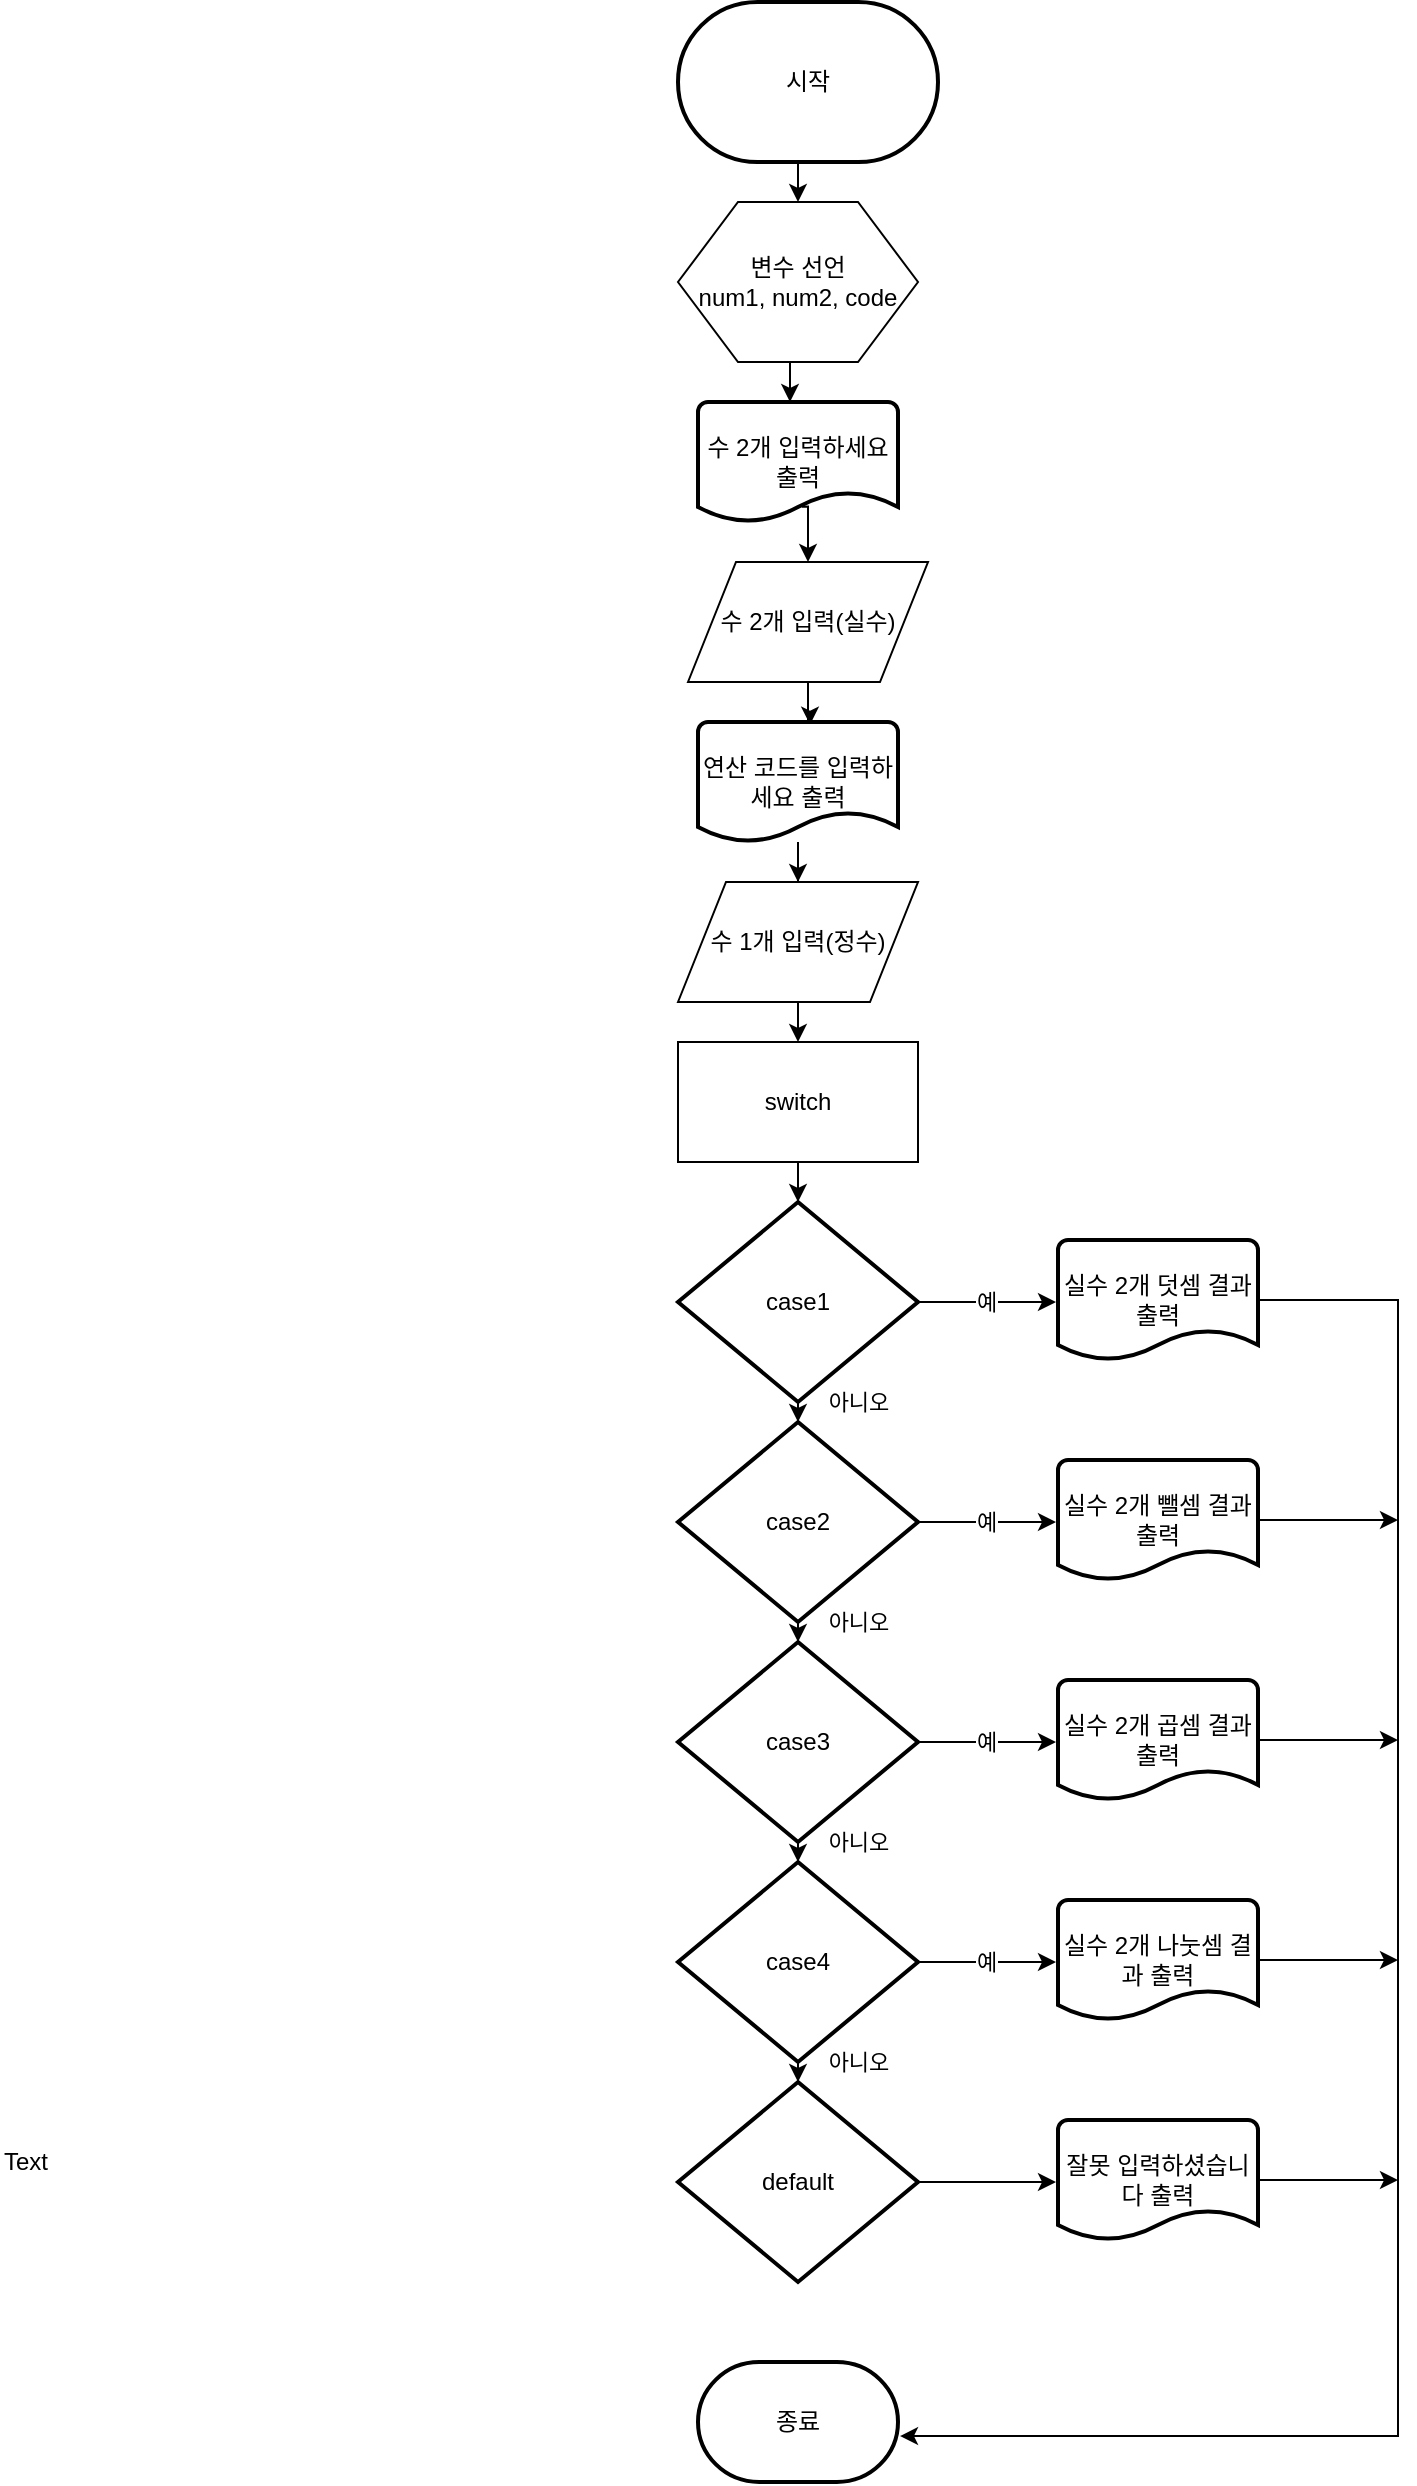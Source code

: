 <mxfile version="10.6.8" type="device"><diagram id="ytIEHjIebD9IUIms-JhI" name="Page-1"><mxGraphModel dx="2818" dy="1067" grid="1" gridSize="10" guides="1" tooltips="1" connect="1" arrows="1" fold="1" page="1" pageScale="1" pageWidth="827" pageHeight="1169" math="0" shadow="0"><root><mxCell id="0"/><mxCell id="1" parent="0"/><mxCell id="JWX5kqG-cDLPrWx7jVWd-4" style="edgeStyle=orthogonalEdgeStyle;rounded=0;orthogonalLoop=1;jettySize=auto;html=1;exitX=0.5;exitY=1;exitDx=0;exitDy=0;exitPerimeter=0;entryX=0.5;entryY=0;entryDx=0;entryDy=0;" edge="1" parent="1" source="JWX5kqG-cDLPrWx7jVWd-1" target="JWX5kqG-cDLPrWx7jVWd-3"><mxGeometry relative="1" as="geometry"/></mxCell><mxCell id="JWX5kqG-cDLPrWx7jVWd-1" value="시작" style="strokeWidth=2;html=1;shape=mxgraph.flowchart.terminator;whiteSpace=wrap;" vertex="1" parent="1"><mxGeometry x="20" y="20" width="130" height="80" as="geometry"/></mxCell><mxCell id="JWX5kqG-cDLPrWx7jVWd-16" style="edgeStyle=orthogonalEdgeStyle;rounded=0;orthogonalLoop=1;jettySize=auto;html=1;exitX=0.5;exitY=1;exitDx=0;exitDy=0;entryX=0.46;entryY=0;entryDx=0;entryDy=0;entryPerimeter=0;" edge="1" parent="1" source="JWX5kqG-cDLPrWx7jVWd-3" target="JWX5kqG-cDLPrWx7jVWd-5"><mxGeometry relative="1" as="geometry"/></mxCell><mxCell id="JWX5kqG-cDLPrWx7jVWd-3" value="변수 선언&lt;br&gt;num1, num2, code&lt;br&gt;" style="shape=hexagon;perimeter=hexagonPerimeter2;whiteSpace=wrap;html=1;" vertex="1" parent="1"><mxGeometry x="20" y="120" width="120" height="80" as="geometry"/></mxCell><mxCell id="JWX5kqG-cDLPrWx7jVWd-5" value="수 2개 입력하세요 출력" style="strokeWidth=2;html=1;shape=mxgraph.flowchart.document2;whiteSpace=wrap;size=0.25;" vertex="1" parent="1"><mxGeometry x="30" y="220" width="100" height="60" as="geometry"/></mxCell><mxCell id="JWX5kqG-cDLPrWx7jVWd-19" style="edgeStyle=orthogonalEdgeStyle;rounded=0;orthogonalLoop=1;jettySize=auto;html=1;exitX=0.52;exitY=0.872;exitDx=0;exitDy=0;entryX=0.5;entryY=0;entryDx=0;entryDy=0;exitPerimeter=0;" edge="1" parent="1" source="JWX5kqG-cDLPrWx7jVWd-5" target="JWX5kqG-cDLPrWx7jVWd-7"><mxGeometry relative="1" as="geometry"/></mxCell><mxCell id="JWX5kqG-cDLPrWx7jVWd-20" style="edgeStyle=orthogonalEdgeStyle;rounded=0;orthogonalLoop=1;jettySize=auto;html=1;entryX=0.56;entryY=0.022;entryDx=0;entryDy=0;entryPerimeter=0;" edge="1" parent="1" source="JWX5kqG-cDLPrWx7jVWd-7" target="JWX5kqG-cDLPrWx7jVWd-9"><mxGeometry relative="1" as="geometry"/></mxCell><mxCell id="JWX5kqG-cDLPrWx7jVWd-7" value="수 2개 입력(실수)" style="shape=parallelogram;perimeter=parallelogramPerimeter;whiteSpace=wrap;html=1;" vertex="1" parent="1"><mxGeometry x="25" y="300" width="120" height="60" as="geometry"/></mxCell><mxCell id="JWX5kqG-cDLPrWx7jVWd-21" style="edgeStyle=orthogonalEdgeStyle;rounded=0;orthogonalLoop=1;jettySize=auto;html=1;entryX=0.5;entryY=0;entryDx=0;entryDy=0;" edge="1" parent="1" source="JWX5kqG-cDLPrWx7jVWd-9" target="JWX5kqG-cDLPrWx7jVWd-10"><mxGeometry relative="1" as="geometry"/></mxCell><mxCell id="JWX5kqG-cDLPrWx7jVWd-9" value="연산 코드를 입력하세요 출력" style="strokeWidth=2;html=1;shape=mxgraph.flowchart.document2;whiteSpace=wrap;size=0.25;" vertex="1" parent="1"><mxGeometry x="30" y="380" width="100" height="60" as="geometry"/></mxCell><mxCell id="JWX5kqG-cDLPrWx7jVWd-22" style="edgeStyle=orthogonalEdgeStyle;rounded=0;orthogonalLoop=1;jettySize=auto;html=1;exitX=0.5;exitY=1;exitDx=0;exitDy=0;entryX=0.5;entryY=0;entryDx=0;entryDy=0;" edge="1" parent="1" source="JWX5kqG-cDLPrWx7jVWd-10" target="JWX5kqG-cDLPrWx7jVWd-12"><mxGeometry relative="1" as="geometry"/></mxCell><mxCell id="JWX5kqG-cDLPrWx7jVWd-10" value="수 1개 입력(정수)" style="shape=parallelogram;perimeter=parallelogramPerimeter;whiteSpace=wrap;html=1;" vertex="1" parent="1"><mxGeometry x="20" y="460" width="120" height="60" as="geometry"/></mxCell><mxCell id="JWX5kqG-cDLPrWx7jVWd-23" style="edgeStyle=orthogonalEdgeStyle;rounded=0;orthogonalLoop=1;jettySize=auto;html=1;exitX=0.5;exitY=1;exitDx=0;exitDy=0;entryX=0.5;entryY=0;entryDx=0;entryDy=0;entryPerimeter=0;" edge="1" parent="1" source="JWX5kqG-cDLPrWx7jVWd-12" target="JWX5kqG-cDLPrWx7jVWd-13"><mxGeometry relative="1" as="geometry"/></mxCell><mxCell id="JWX5kqG-cDLPrWx7jVWd-12" value="switch" style="rounded=0;whiteSpace=wrap;html=1;" vertex="1" parent="1"><mxGeometry x="20" y="540" width="120" height="60" as="geometry"/></mxCell><mxCell id="JWX5kqG-cDLPrWx7jVWd-15" value="예" style="edgeStyle=orthogonalEdgeStyle;rounded=0;orthogonalLoop=1;jettySize=auto;html=1;exitX=1;exitY=0.5;exitDx=0;exitDy=0;exitPerimeter=0;entryX=-0.01;entryY=0.517;entryDx=0;entryDy=0;entryPerimeter=0;" edge="1" parent="1" source="JWX5kqG-cDLPrWx7jVWd-13" target="JWX5kqG-cDLPrWx7jVWd-14"><mxGeometry relative="1" as="geometry"/></mxCell><mxCell id="JWX5kqG-cDLPrWx7jVWd-47" value="아니오" style="edgeStyle=orthogonalEdgeStyle;rounded=0;orthogonalLoop=1;jettySize=auto;html=1;exitX=0.5;exitY=1;exitDx=0;exitDy=0;exitPerimeter=0;entryX=0.5;entryY=0;entryDx=0;entryDy=0;entryPerimeter=0;" edge="1" parent="1" source="JWX5kqG-cDLPrWx7jVWd-13" target="JWX5kqG-cDLPrWx7jVWd-25"><mxGeometry x="-1" y="30" relative="1" as="geometry"><mxPoint as="offset"/></mxGeometry></mxCell><mxCell id="JWX5kqG-cDLPrWx7jVWd-13" value="case1" style="strokeWidth=2;html=1;shape=mxgraph.flowchart.decision;whiteSpace=wrap;" vertex="1" parent="1"><mxGeometry x="20" y="620" width="120" height="100" as="geometry"/></mxCell><mxCell id="JWX5kqG-cDLPrWx7jVWd-37" style="edgeStyle=orthogonalEdgeStyle;rounded=0;orthogonalLoop=1;jettySize=auto;html=1;entryX=1.01;entryY=0.617;entryDx=0;entryDy=0;entryPerimeter=0;" edge="1" parent="1" source="JWX5kqG-cDLPrWx7jVWd-14" target="JWX5kqG-cDLPrWx7jVWd-36"><mxGeometry relative="1" as="geometry"><Array as="points"><mxPoint x="380" y="669"/><mxPoint x="380" y="1237"/></Array></mxGeometry></mxCell><mxCell id="JWX5kqG-cDLPrWx7jVWd-14" value="실수 2개 덧셈 결과 출력" style="strokeWidth=2;html=1;shape=mxgraph.flowchart.document2;whiteSpace=wrap;size=0.25;" vertex="1" parent="1"><mxGeometry x="210" y="639" width="100" height="60" as="geometry"/></mxCell><mxCell id="JWX5kqG-cDLPrWx7jVWd-24" value="예" style="edgeStyle=orthogonalEdgeStyle;rounded=0;orthogonalLoop=1;jettySize=auto;html=1;exitX=1;exitY=0.5;exitDx=0;exitDy=0;exitPerimeter=0;entryX=-0.01;entryY=0.517;entryDx=0;entryDy=0;entryPerimeter=0;" edge="1" source="JWX5kqG-cDLPrWx7jVWd-25" target="JWX5kqG-cDLPrWx7jVWd-26" parent="1"><mxGeometry relative="1" as="geometry"/></mxCell><mxCell id="JWX5kqG-cDLPrWx7jVWd-48" value="아니오" style="edgeStyle=orthogonalEdgeStyle;rounded=0;orthogonalLoop=1;jettySize=auto;html=1;exitX=0.5;exitY=1;exitDx=0;exitDy=0;exitPerimeter=0;entryX=0.5;entryY=0;entryDx=0;entryDy=0;entryPerimeter=0;" edge="1" parent="1" source="JWX5kqG-cDLPrWx7jVWd-25" target="JWX5kqG-cDLPrWx7jVWd-28"><mxGeometry x="-1" y="30" relative="1" as="geometry"><mxPoint as="offset"/></mxGeometry></mxCell><mxCell id="JWX5kqG-cDLPrWx7jVWd-25" value="case2" style="strokeWidth=2;html=1;shape=mxgraph.flowchart.decision;whiteSpace=wrap;" vertex="1" parent="1"><mxGeometry x="20" y="730" width="120" height="100" as="geometry"/></mxCell><mxCell id="JWX5kqG-cDLPrWx7jVWd-38" style="edgeStyle=orthogonalEdgeStyle;rounded=0;orthogonalLoop=1;jettySize=auto;html=1;" edge="1" parent="1" source="JWX5kqG-cDLPrWx7jVWd-26"><mxGeometry relative="1" as="geometry"><mxPoint x="380" y="779" as="targetPoint"/></mxGeometry></mxCell><mxCell id="JWX5kqG-cDLPrWx7jVWd-26" value="실수 2개 뺄셈 결과 출력" style="strokeWidth=2;html=1;shape=mxgraph.flowchart.document2;whiteSpace=wrap;size=0.25;" vertex="1" parent="1"><mxGeometry x="210" y="749" width="100" height="60" as="geometry"/></mxCell><mxCell id="JWX5kqG-cDLPrWx7jVWd-27" value="예" style="edgeStyle=orthogonalEdgeStyle;rounded=0;orthogonalLoop=1;jettySize=auto;html=1;exitX=1;exitY=0.5;exitDx=0;exitDy=0;exitPerimeter=0;entryX=-0.01;entryY=0.517;entryDx=0;entryDy=0;entryPerimeter=0;" edge="1" source="JWX5kqG-cDLPrWx7jVWd-28" target="JWX5kqG-cDLPrWx7jVWd-29" parent="1"><mxGeometry relative="1" as="geometry"/></mxCell><mxCell id="JWX5kqG-cDLPrWx7jVWd-45" value="아니오" style="edgeStyle=orthogonalEdgeStyle;rounded=0;orthogonalLoop=1;jettySize=auto;html=1;exitX=0.5;exitY=1;exitDx=0;exitDy=0;exitPerimeter=0;entryX=0.5;entryY=0;entryDx=0;entryDy=0;entryPerimeter=0;" edge="1" parent="1" source="JWX5kqG-cDLPrWx7jVWd-28" target="JWX5kqG-cDLPrWx7jVWd-31"><mxGeometry x="-1" y="30" relative="1" as="geometry"><mxPoint as="offset"/></mxGeometry></mxCell><mxCell id="JWX5kqG-cDLPrWx7jVWd-28" value="case3" style="strokeWidth=2;html=1;shape=mxgraph.flowchart.decision;whiteSpace=wrap;" vertex="1" parent="1"><mxGeometry x="20" y="840" width="120" height="100" as="geometry"/></mxCell><mxCell id="JWX5kqG-cDLPrWx7jVWd-39" style="edgeStyle=orthogonalEdgeStyle;rounded=0;orthogonalLoop=1;jettySize=auto;html=1;" edge="1" parent="1" source="JWX5kqG-cDLPrWx7jVWd-29"><mxGeometry relative="1" as="geometry"><mxPoint x="380" y="889" as="targetPoint"/></mxGeometry></mxCell><mxCell id="JWX5kqG-cDLPrWx7jVWd-29" value="실수 2개 곱셈 결과 출력" style="strokeWidth=2;html=1;shape=mxgraph.flowchart.document2;whiteSpace=wrap;size=0.25;" vertex="1" parent="1"><mxGeometry x="210" y="859" width="100" height="60" as="geometry"/></mxCell><mxCell id="JWX5kqG-cDLPrWx7jVWd-30" value="예" style="edgeStyle=orthogonalEdgeStyle;rounded=0;orthogonalLoop=1;jettySize=auto;html=1;exitX=1;exitY=0.5;exitDx=0;exitDy=0;exitPerimeter=0;entryX=-0.01;entryY=0.517;entryDx=0;entryDy=0;entryPerimeter=0;" edge="1" source="JWX5kqG-cDLPrWx7jVWd-31" target="JWX5kqG-cDLPrWx7jVWd-32" parent="1"><mxGeometry relative="1" as="geometry"/></mxCell><mxCell id="JWX5kqG-cDLPrWx7jVWd-46" value="아니오" style="edgeStyle=orthogonalEdgeStyle;rounded=0;orthogonalLoop=1;jettySize=auto;html=1;exitX=0.5;exitY=1;exitDx=0;exitDy=0;exitPerimeter=0;entryX=0.5;entryY=0;entryDx=0;entryDy=0;entryPerimeter=0;" edge="1" parent="1" source="JWX5kqG-cDLPrWx7jVWd-31" target="JWX5kqG-cDLPrWx7jVWd-34"><mxGeometry x="-1" y="30" relative="1" as="geometry"><mxPoint as="offset"/></mxGeometry></mxCell><mxCell id="JWX5kqG-cDLPrWx7jVWd-31" value="case4" style="strokeWidth=2;html=1;shape=mxgraph.flowchart.decision;whiteSpace=wrap;" vertex="1" parent="1"><mxGeometry x="20" y="950" width="120" height="100" as="geometry"/></mxCell><mxCell id="JWX5kqG-cDLPrWx7jVWd-40" style="edgeStyle=orthogonalEdgeStyle;rounded=0;orthogonalLoop=1;jettySize=auto;html=1;" edge="1" parent="1" source="JWX5kqG-cDLPrWx7jVWd-32"><mxGeometry relative="1" as="geometry"><mxPoint x="380" y="999" as="targetPoint"/></mxGeometry></mxCell><mxCell id="JWX5kqG-cDLPrWx7jVWd-32" value="실수 2개 나눗셈 결과 출력" style="strokeWidth=2;html=1;shape=mxgraph.flowchart.document2;whiteSpace=wrap;size=0.25;" vertex="1" parent="1"><mxGeometry x="210" y="969" width="100" height="60" as="geometry"/></mxCell><mxCell id="JWX5kqG-cDLPrWx7jVWd-33" style="edgeStyle=orthogonalEdgeStyle;rounded=0;orthogonalLoop=1;jettySize=auto;html=1;exitX=1;exitY=0.5;exitDx=0;exitDy=0;exitPerimeter=0;entryX=-0.01;entryY=0.517;entryDx=0;entryDy=0;entryPerimeter=0;" edge="1" source="JWX5kqG-cDLPrWx7jVWd-34" target="JWX5kqG-cDLPrWx7jVWd-35" parent="1"><mxGeometry relative="1" as="geometry"/></mxCell><mxCell id="JWX5kqG-cDLPrWx7jVWd-34" value="default" style="strokeWidth=2;html=1;shape=mxgraph.flowchart.decision;whiteSpace=wrap;" vertex="1" parent="1"><mxGeometry x="20" y="1060" width="120" height="100" as="geometry"/></mxCell><mxCell id="JWX5kqG-cDLPrWx7jVWd-41" style="edgeStyle=orthogonalEdgeStyle;rounded=0;orthogonalLoop=1;jettySize=auto;html=1;" edge="1" parent="1" source="JWX5kqG-cDLPrWx7jVWd-35"><mxGeometry relative="1" as="geometry"><mxPoint x="380" y="1109" as="targetPoint"/></mxGeometry></mxCell><mxCell id="JWX5kqG-cDLPrWx7jVWd-35" value="잘못 입력하셨습니다 출력" style="strokeWidth=2;html=1;shape=mxgraph.flowchart.document2;whiteSpace=wrap;size=0.25;" vertex="1" parent="1"><mxGeometry x="210" y="1079" width="100" height="60" as="geometry"/></mxCell><mxCell id="JWX5kqG-cDLPrWx7jVWd-36" value="종료" style="strokeWidth=2;html=1;shape=mxgraph.flowchart.terminator;whiteSpace=wrap;" vertex="1" parent="1"><mxGeometry x="30" y="1200" width="100" height="60" as="geometry"/></mxCell><mxCell id="JWX5kqG-cDLPrWx7jVWd-42" value="Text" style="text;html=1;resizable=0;points=[];autosize=1;align=left;verticalAlign=top;spacingTop=-4;" vertex="1" parent="1"><mxGeometry x="-319" y="1090" width="40" height="20" as="geometry"/></mxCell></root></mxGraphModel></diagram></mxfile>